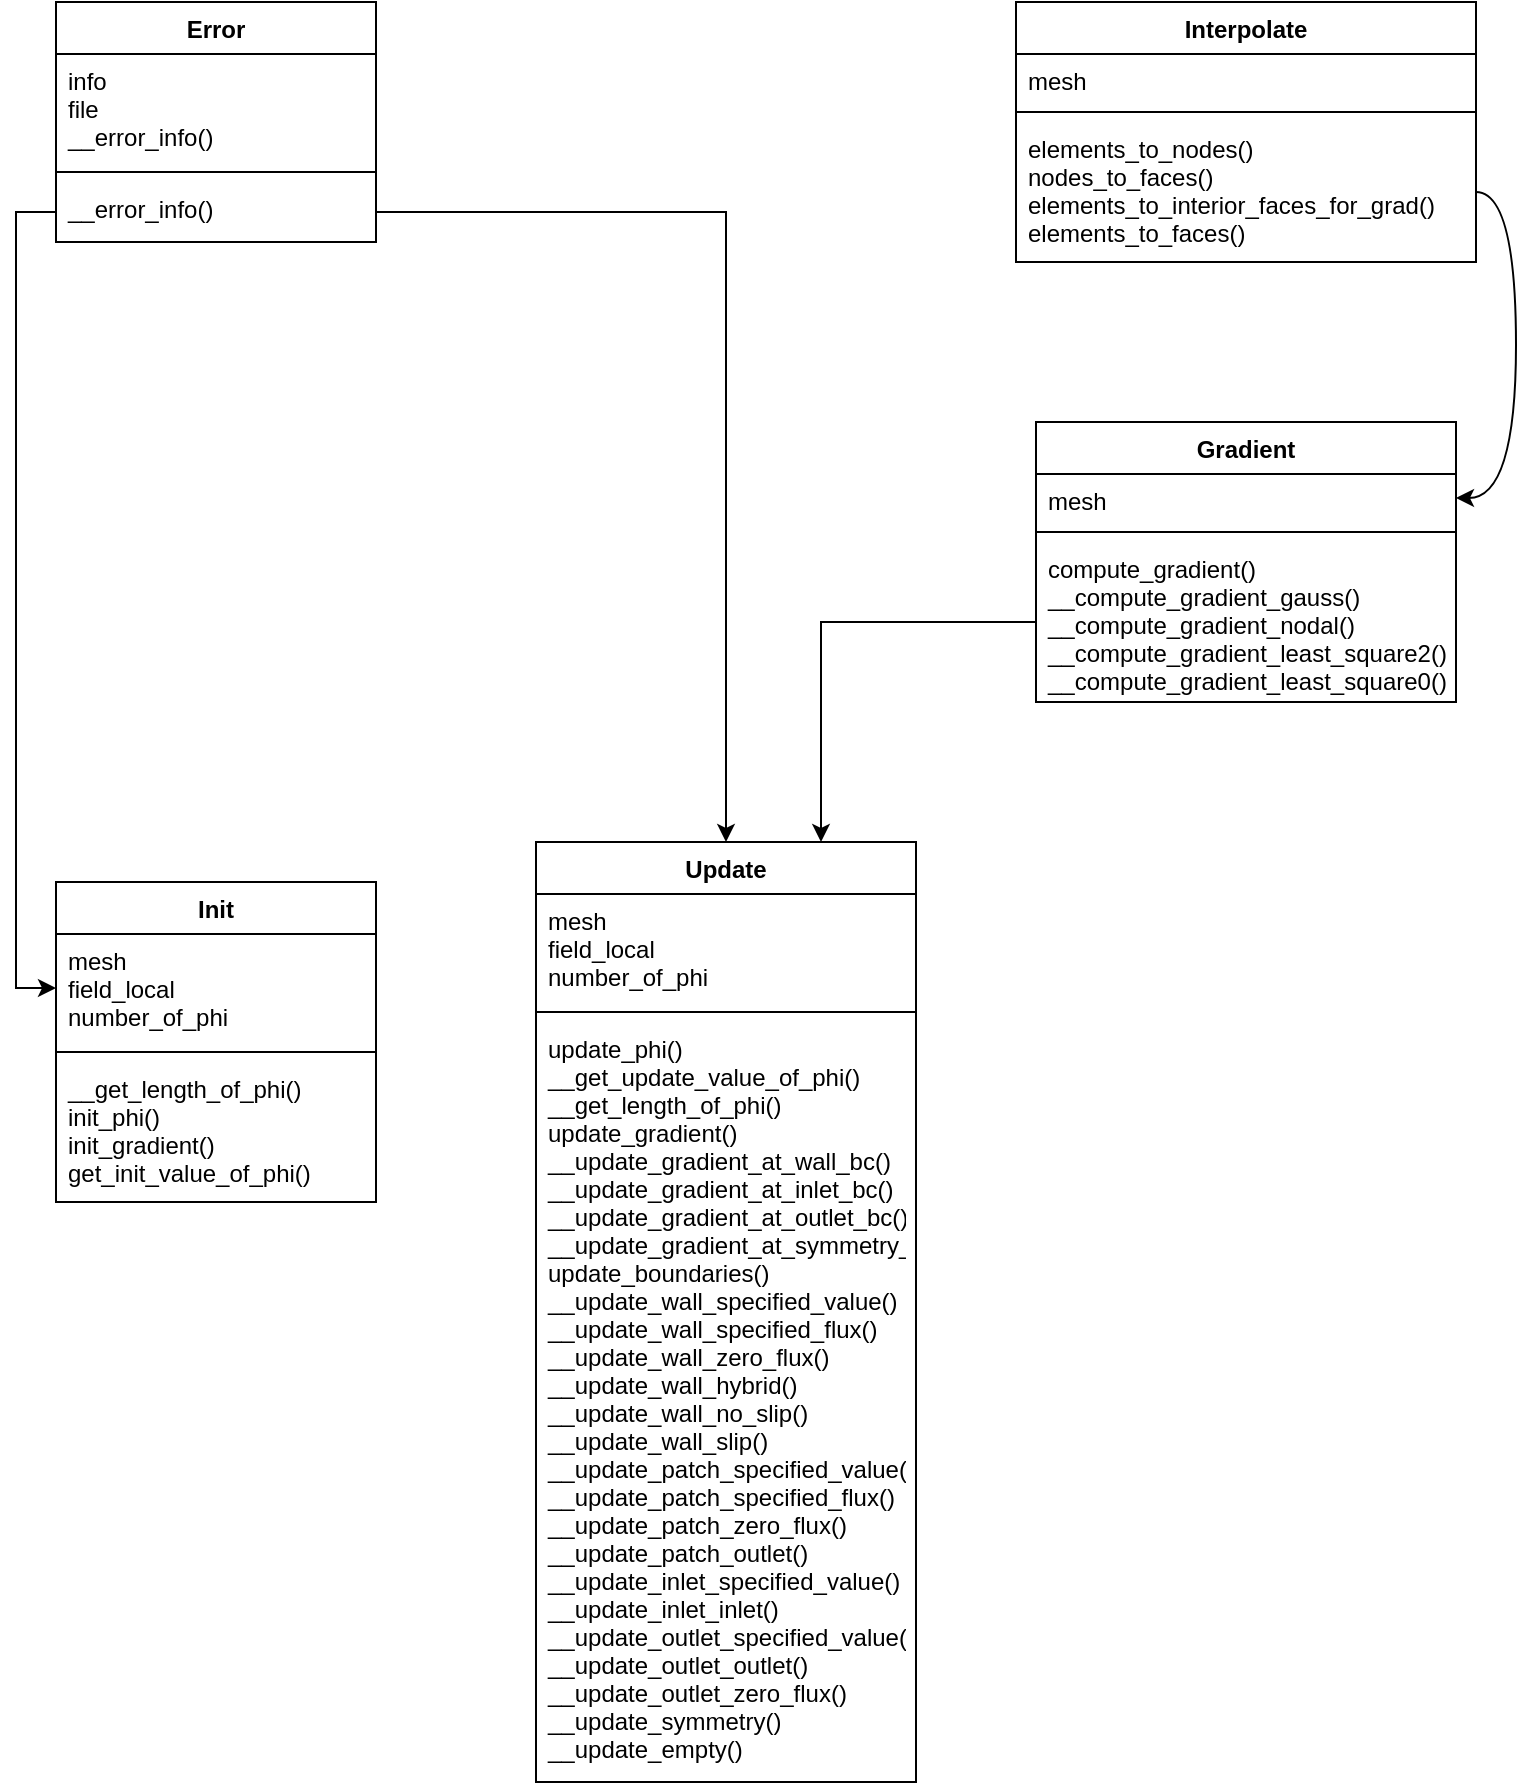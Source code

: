 <mxfile version="12.9.6" type="github">
  <diagram id="nytK47nCUXCRf1Z7fBuW" name="Page-1">
    <mxGraphModel dx="982" dy="621" grid="1" gridSize="10" guides="1" tooltips="1" connect="1" arrows="1" fold="1" page="1" pageScale="1" pageWidth="827" pageHeight="1169" math="0" shadow="0">
      <root>
        <mxCell id="0" />
        <mxCell id="1" parent="0" />
        <mxCell id="_XpDlIiJJvxmmyCioq0G-5" value="Init" style="swimlane;fontStyle=1;align=center;verticalAlign=top;childLayout=stackLayout;horizontal=1;startSize=26;horizontalStack=0;resizeParent=1;resizeParentMax=0;resizeLast=0;collapsible=1;marginBottom=0;" parent="1" vertex="1">
          <mxGeometry x="70" y="520" width="160" height="160" as="geometry" />
        </mxCell>
        <mxCell id="_XpDlIiJJvxmmyCioq0G-6" value="mesh&#xa;field_local&#xa;number_of_phi" style="text;strokeColor=none;fillColor=none;align=left;verticalAlign=top;spacingLeft=4;spacingRight=4;overflow=hidden;rotatable=0;points=[[0,0.5],[1,0.5]];portConstraint=eastwest;" parent="_XpDlIiJJvxmmyCioq0G-5" vertex="1">
          <mxGeometry y="26" width="160" height="54" as="geometry" />
        </mxCell>
        <mxCell id="_XpDlIiJJvxmmyCioq0G-7" value="" style="line;strokeWidth=1;fillColor=none;align=left;verticalAlign=middle;spacingTop=-1;spacingLeft=3;spacingRight=3;rotatable=0;labelPosition=right;points=[];portConstraint=eastwest;" parent="_XpDlIiJJvxmmyCioq0G-5" vertex="1">
          <mxGeometry y="80" width="160" height="10" as="geometry" />
        </mxCell>
        <mxCell id="_XpDlIiJJvxmmyCioq0G-8" value="__get_length_of_phi()&#xa;init_phi()&#xa;init_gradient()&#xa;get_init_value_of_phi()" style="text;strokeColor=none;fillColor=none;align=left;verticalAlign=top;spacingLeft=4;spacingRight=4;overflow=hidden;rotatable=0;points=[[0,0.5],[1,0.5]];portConstraint=eastwest;" parent="_XpDlIiJJvxmmyCioq0G-5" vertex="1">
          <mxGeometry y="90" width="160" height="70" as="geometry" />
        </mxCell>
        <mxCell id="eQ8ba8xA6cri8hReXWed-13" value="Interpolate" style="swimlane;fontStyle=1;align=center;verticalAlign=top;childLayout=stackLayout;horizontal=1;startSize=26;horizontalStack=0;resizeParent=1;resizeParentMax=0;resizeLast=0;collapsible=1;marginBottom=0;" vertex="1" parent="1">
          <mxGeometry x="550" y="80" width="230" height="130" as="geometry" />
        </mxCell>
        <mxCell id="eQ8ba8xA6cri8hReXWed-14" value="mesh" style="text;strokeColor=none;fillColor=none;align=left;verticalAlign=top;spacingLeft=4;spacingRight=4;overflow=hidden;rotatable=0;points=[[0,0.5],[1,0.5]];portConstraint=eastwest;" vertex="1" parent="eQ8ba8xA6cri8hReXWed-13">
          <mxGeometry y="26" width="230" height="24" as="geometry" />
        </mxCell>
        <mxCell id="eQ8ba8xA6cri8hReXWed-15" value="" style="line;strokeWidth=1;fillColor=none;align=left;verticalAlign=middle;spacingTop=-1;spacingLeft=3;spacingRight=3;rotatable=0;labelPosition=right;points=[];portConstraint=eastwest;" vertex="1" parent="eQ8ba8xA6cri8hReXWed-13">
          <mxGeometry y="50" width="230" height="10" as="geometry" />
        </mxCell>
        <mxCell id="eQ8ba8xA6cri8hReXWed-16" value="elements_to_nodes()&#xa;nodes_to_faces()&#xa;elements_to_interior_faces_for_grad()&#xa;elements_to_faces()&#xa;" style="text;strokeColor=none;fillColor=none;align=left;verticalAlign=top;spacingLeft=4;spacingRight=4;overflow=hidden;rotatable=0;points=[[0,0.5],[1,0.5]];portConstraint=eastwest;" vertex="1" parent="eQ8ba8xA6cri8hReXWed-13">
          <mxGeometry y="60" width="230" height="70" as="geometry" />
        </mxCell>
        <mxCell id="eQ8ba8xA6cri8hReXWed-1" value="Update" style="swimlane;fontStyle=1;align=center;verticalAlign=top;childLayout=stackLayout;horizontal=1;startSize=26;horizontalStack=0;resizeParent=1;resizeParentMax=0;resizeLast=0;collapsible=1;marginBottom=0;" vertex="1" parent="1">
          <mxGeometry x="310" y="500" width="190" height="470" as="geometry" />
        </mxCell>
        <mxCell id="eQ8ba8xA6cri8hReXWed-2" value="mesh&#xa;field_local&#xa;number_of_phi" style="text;strokeColor=none;fillColor=none;align=left;verticalAlign=top;spacingLeft=4;spacingRight=4;overflow=hidden;rotatable=0;points=[[0,0.5],[1,0.5]];portConstraint=eastwest;" vertex="1" parent="eQ8ba8xA6cri8hReXWed-1">
          <mxGeometry y="26" width="190" height="54" as="geometry" />
        </mxCell>
        <mxCell id="eQ8ba8xA6cri8hReXWed-3" value="" style="line;strokeWidth=1;fillColor=none;align=left;verticalAlign=middle;spacingTop=-1;spacingLeft=3;spacingRight=3;rotatable=0;labelPosition=right;points=[];portConstraint=eastwest;" vertex="1" parent="eQ8ba8xA6cri8hReXWed-1">
          <mxGeometry y="80" width="190" height="10" as="geometry" />
        </mxCell>
        <mxCell id="eQ8ba8xA6cri8hReXWed-4" value="update_phi()&#xa;__get_update_value_of_phi()&#xa;__get_length_of_phi()&#xa;update_gradient()&#xa;__update_gradient_at_wall_bc()&#xa;__update_gradient_at_inlet_bc()&#xa;__update_gradient_at_outlet_bc()&#xa;__update_gradient_at_symmetry_bc()&#xa;update_boundaries()&#xa;__update_wall_specified_value()&#xa;__update_wall_specified_flux()&#xa;__update_wall_zero_flux()&#xa;__update_wall_hybrid()&#xa;__update_wall_no_slip()&#xa;__update_wall_slip()&#xa;__update_patch_specified_value()&#xa;__update_patch_specified_flux()&#xa;__update_patch_zero_flux()&#xa;__update_patch_outlet()&#xa;__update_inlet_specified_value()&#xa;__update_inlet_inlet()&#xa;__update_outlet_specified_value()&#xa;__update_outlet_outlet()&#xa;__update_outlet_zero_flux()&#xa;__update_symmetry()&#xa;__update_empty()&#xa;" style="text;strokeColor=none;fillColor=none;align=left;verticalAlign=top;spacingLeft=4;spacingRight=4;overflow=hidden;rotatable=0;points=[[0,0.5],[1,0.5]];portConstraint=eastwest;" vertex="1" parent="eQ8ba8xA6cri8hReXWed-1">
          <mxGeometry y="90" width="190" height="380" as="geometry" />
        </mxCell>
        <mxCell id="eQ8ba8xA6cri8hReXWed-5" value="Error" style="swimlane;fontStyle=1;align=center;verticalAlign=top;childLayout=stackLayout;horizontal=1;startSize=26;horizontalStack=0;resizeParent=1;resizeParentMax=0;resizeLast=0;collapsible=1;marginBottom=0;" vertex="1" parent="1">
          <mxGeometry x="70" y="80" width="160" height="120" as="geometry" />
        </mxCell>
        <mxCell id="eQ8ba8xA6cri8hReXWed-6" value="info&#xa;file&#xa;__error_info()" style="text;strokeColor=none;fillColor=none;align=left;verticalAlign=top;spacingLeft=4;spacingRight=4;overflow=hidden;rotatable=0;points=[[0,0.5],[1,0.5]];portConstraint=eastwest;" vertex="1" parent="eQ8ba8xA6cri8hReXWed-5">
          <mxGeometry y="26" width="160" height="54" as="geometry" />
        </mxCell>
        <mxCell id="eQ8ba8xA6cri8hReXWed-7" value="" style="line;strokeWidth=1;fillColor=none;align=left;verticalAlign=middle;spacingTop=-1;spacingLeft=3;spacingRight=3;rotatable=0;labelPosition=right;points=[];portConstraint=eastwest;" vertex="1" parent="eQ8ba8xA6cri8hReXWed-5">
          <mxGeometry y="80" width="160" height="10" as="geometry" />
        </mxCell>
        <mxCell id="eQ8ba8xA6cri8hReXWed-8" value="__error_info()" style="text;strokeColor=none;fillColor=none;align=left;verticalAlign=top;spacingLeft=4;spacingRight=4;overflow=hidden;rotatable=0;points=[[0,0.5],[1,0.5]];portConstraint=eastwest;" vertex="1" parent="eQ8ba8xA6cri8hReXWed-5">
          <mxGeometry y="90" width="160" height="30" as="geometry" />
        </mxCell>
        <mxCell id="eQ8ba8xA6cri8hReXWed-25" style="edgeStyle=orthogonalEdgeStyle;rounded=0;orthogonalLoop=1;jettySize=auto;html=1;exitX=1;exitY=0.5;exitDx=0;exitDy=0;" edge="1" parent="1" source="eQ8ba8xA6cri8hReXWed-8" target="eQ8ba8xA6cri8hReXWed-1">
          <mxGeometry relative="1" as="geometry" />
        </mxCell>
        <mxCell id="eQ8ba8xA6cri8hReXWed-9" value="Gradient" style="swimlane;fontStyle=1;align=center;verticalAlign=top;childLayout=stackLayout;horizontal=1;startSize=26;horizontalStack=0;resizeParent=1;resizeParentMax=0;resizeLast=0;collapsible=1;marginBottom=0;" vertex="1" parent="1">
          <mxGeometry x="560" y="290" width="210" height="140" as="geometry" />
        </mxCell>
        <mxCell id="eQ8ba8xA6cri8hReXWed-10" value="mesh" style="text;strokeColor=none;fillColor=none;align=left;verticalAlign=top;spacingLeft=4;spacingRight=4;overflow=hidden;rotatable=0;points=[[0,0.5],[1,0.5]];portConstraint=eastwest;" vertex="1" parent="eQ8ba8xA6cri8hReXWed-9">
          <mxGeometry y="26" width="210" height="24" as="geometry" />
        </mxCell>
        <mxCell id="eQ8ba8xA6cri8hReXWed-11" value="" style="line;strokeWidth=1;fillColor=none;align=left;verticalAlign=middle;spacingTop=-1;spacingLeft=3;spacingRight=3;rotatable=0;labelPosition=right;points=[];portConstraint=eastwest;" vertex="1" parent="eQ8ba8xA6cri8hReXWed-9">
          <mxGeometry y="50" width="210" height="10" as="geometry" />
        </mxCell>
        <mxCell id="eQ8ba8xA6cri8hReXWed-12" value="compute_gradient()&#xa;__compute_gradient_gauss()&#xa;__compute_gradient_nodal()&#xa;__compute_gradient_least_square2()&#xa;__compute_gradient_least_square0()&#xa;" style="text;strokeColor=none;fillColor=none;align=left;verticalAlign=top;spacingLeft=4;spacingRight=4;overflow=hidden;rotatable=0;points=[[0,0.5],[1,0.5]];portConstraint=eastwest;" vertex="1" parent="eQ8ba8xA6cri8hReXWed-9">
          <mxGeometry y="60" width="210" height="80" as="geometry" />
        </mxCell>
        <mxCell id="eQ8ba8xA6cri8hReXWed-27" style="edgeStyle=orthogonalEdgeStyle;curved=1;rounded=0;orthogonalLoop=1;jettySize=auto;html=1;exitX=1;exitY=0.5;exitDx=0;exitDy=0;entryX=1;entryY=0.5;entryDx=0;entryDy=0;" edge="1" parent="1" source="eQ8ba8xA6cri8hReXWed-16" target="eQ8ba8xA6cri8hReXWed-10">
          <mxGeometry relative="1" as="geometry" />
        </mxCell>
        <mxCell id="eQ8ba8xA6cri8hReXWed-28" style="edgeStyle=orthogonalEdgeStyle;rounded=0;orthogonalLoop=1;jettySize=auto;html=1;exitX=0;exitY=0.5;exitDx=0;exitDy=0;entryX=0.75;entryY=0;entryDx=0;entryDy=0;" edge="1" parent="1" source="eQ8ba8xA6cri8hReXWed-12" target="eQ8ba8xA6cri8hReXWed-1">
          <mxGeometry relative="1" as="geometry" />
        </mxCell>
        <mxCell id="eQ8ba8xA6cri8hReXWed-30" style="edgeStyle=orthogonalEdgeStyle;rounded=0;orthogonalLoop=1;jettySize=auto;html=1;exitX=0;exitY=0.5;exitDx=0;exitDy=0;entryX=0;entryY=0.5;entryDx=0;entryDy=0;" edge="1" parent="1" source="eQ8ba8xA6cri8hReXWed-8" target="_XpDlIiJJvxmmyCioq0G-6">
          <mxGeometry relative="1" as="geometry" />
        </mxCell>
      </root>
    </mxGraphModel>
  </diagram>
</mxfile>

